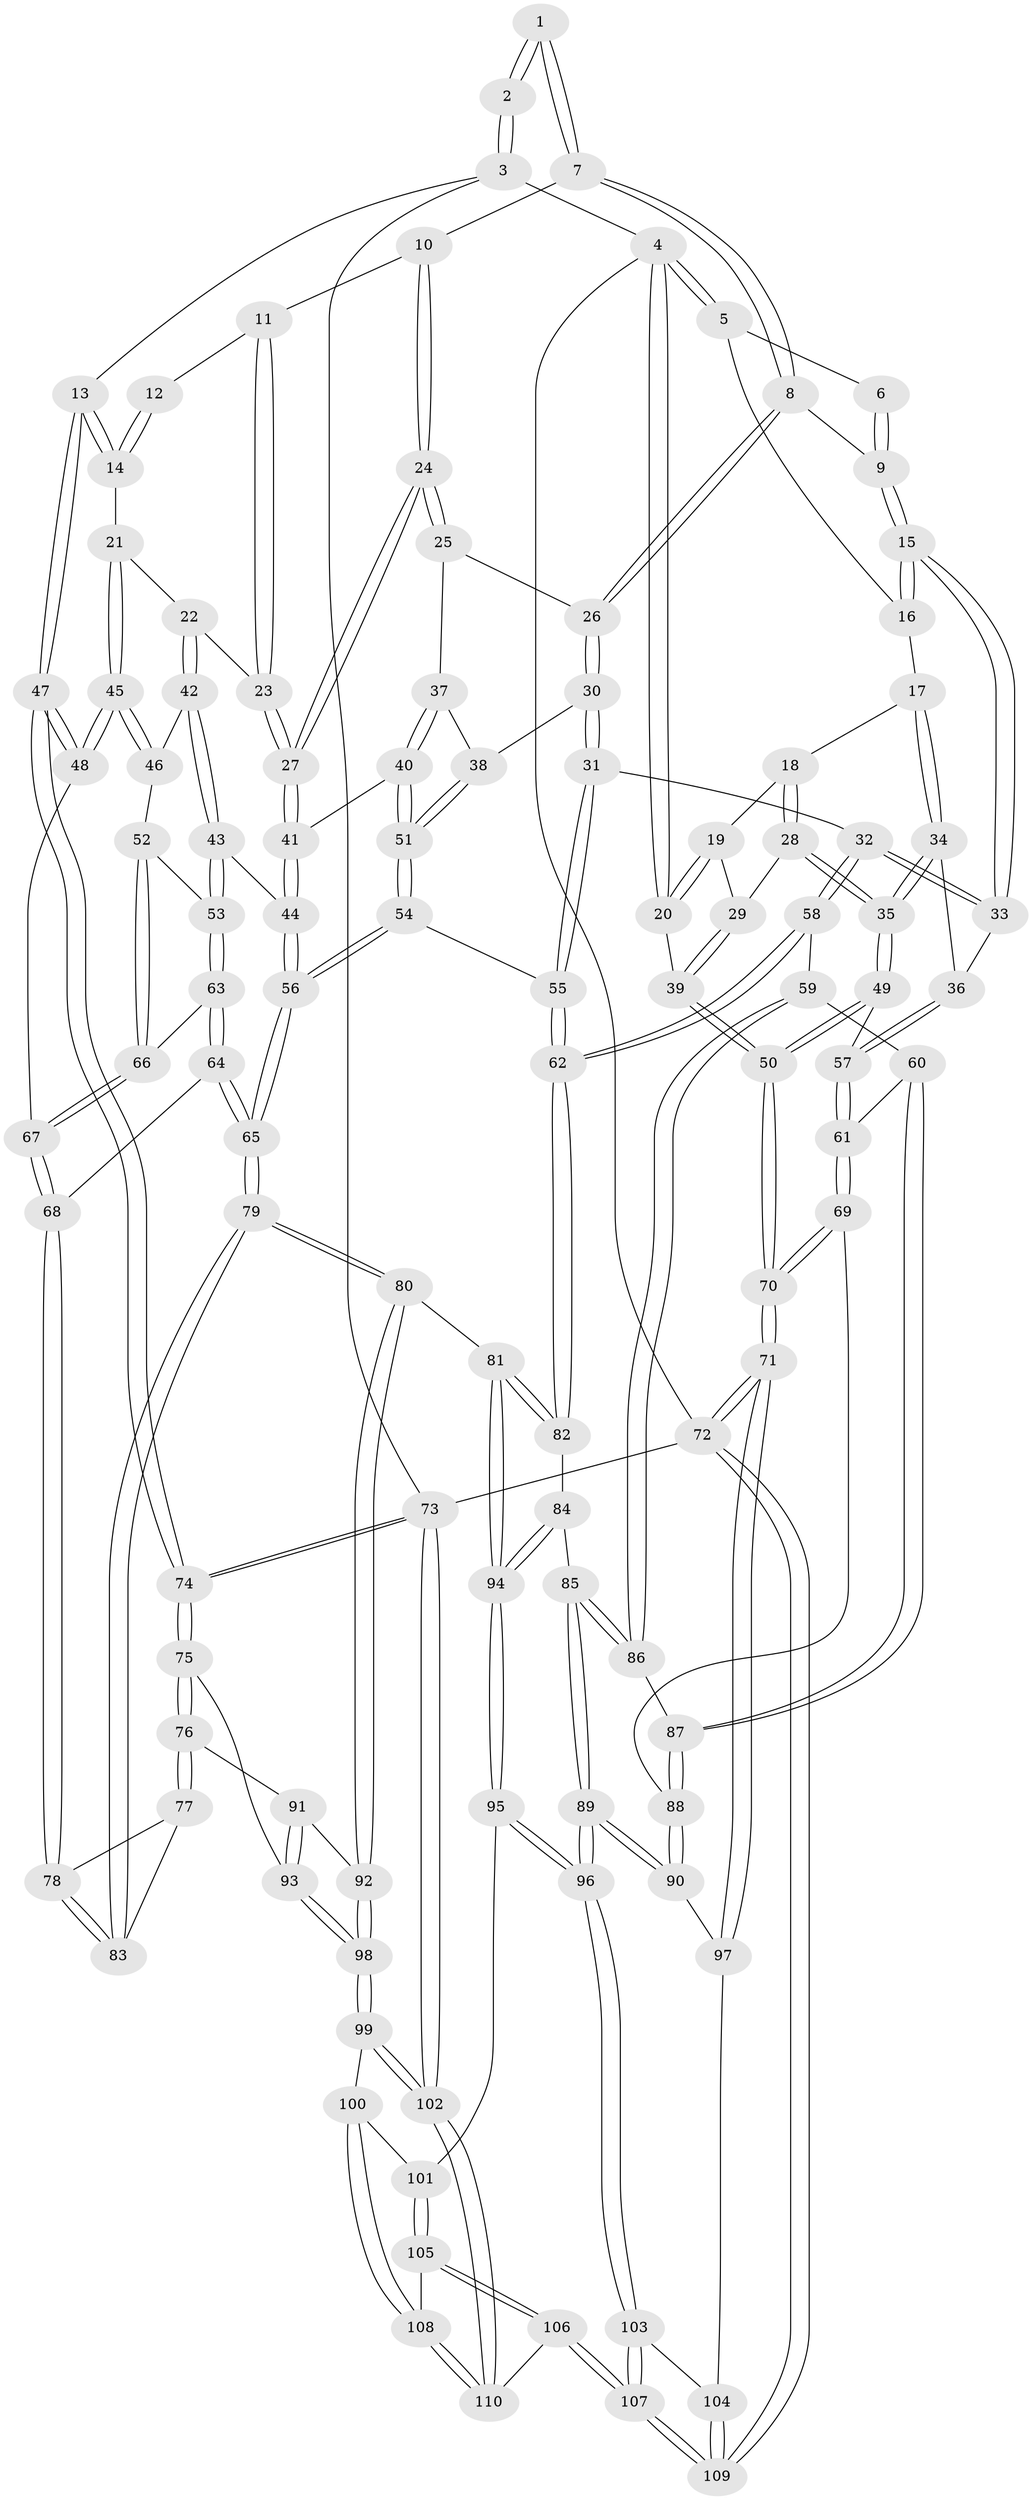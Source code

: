 // coarse degree distribution, {3: 0.12121212121212122, 5: 0.3181818181818182, 7: 0.015151515151515152, 4: 0.4696969696969697, 6: 0.07575757575757576}
// Generated by graph-tools (version 1.1) at 2025/24/03/03/25 07:24:34]
// undirected, 110 vertices, 272 edges
graph export_dot {
graph [start="1"]
  node [color=gray90,style=filled];
  1 [pos="+0.8137402145279072+0"];
  2 [pos="+1+0"];
  3 [pos="+1+0"];
  4 [pos="+0+0"];
  5 [pos="+0+0"];
  6 [pos="+0.5099599598536024+0"];
  7 [pos="+0.7478529420083171+0.0881153987519011"];
  8 [pos="+0.5584903677724435+0.09460533210872751"];
  9 [pos="+0.5047468154864659+0.02583561122060978"];
  10 [pos="+0.7510377014560183+0.09222233229376764"];
  11 [pos="+0.7671338551515018+0.10054058099510098"];
  12 [pos="+0.8568029937074835+0.09527515608391181"];
  13 [pos="+1+0"];
  14 [pos="+0.9186186527876005+0.15036441152937924"];
  15 [pos="+0.34125457638040996+0.12906161944439798"];
  16 [pos="+0.050837534047371936+0"];
  17 [pos="+0.1426155881899881+0.15986716037852833"];
  18 [pos="+0.07410502572443561+0.19461956050255852"];
  19 [pos="+0.0537220336898325+0.19666273508385623"];
  20 [pos="+0+0"];
  21 [pos="+0.9134435348704251+0.21827275303800373"];
  22 [pos="+0.846074015200495+0.22342514431391744"];
  23 [pos="+0.8188906939861781+0.1983720225215577"];
  24 [pos="+0.7042565074095286+0.23033780239084126"];
  25 [pos="+0.5793677429881776+0.14995911868930417"];
  26 [pos="+0.5593138578816124+0.10563403411812787"];
  27 [pos="+0.7057935328923681+0.2358494394042745"];
  28 [pos="+0.07961669695647657+0.27183826308867765"];
  29 [pos="+0.026172026671426398+0.23633272230470306"];
  30 [pos="+0.446942994739696+0.27591422943848626"];
  31 [pos="+0.44639584999750126+0.27618728528763037"];
  32 [pos="+0.34065030938048957+0.2579331301017929"];
  33 [pos="+0.3108656291190562+0.23344736907742386"];
  34 [pos="+0.19562264680858352+0.22123952256663149"];
  35 [pos="+0.10612959264997794+0.3048724787978799"];
  36 [pos="+0.2928303295598835+0.23846482974335043"];
  37 [pos="+0.5830161890164477+0.23913677632816932"];
  38 [pos="+0.5149283149118375+0.28095698134614955"];
  39 [pos="+0+0.29331964814436057"];
  40 [pos="+0.6256285000055549+0.29658586679190674"];
  41 [pos="+0.7054499599162497+0.28933755441946996"];
  42 [pos="+0.7997300462277034+0.2887095471666522"];
  43 [pos="+0.749194567832132+0.315290075340015"];
  44 [pos="+0.720802603556452+0.3047559810295336"];
  45 [pos="+1+0.32362705002600356"];
  46 [pos="+0.8369487235777399+0.3121682318758408"];
  47 [pos="+1+0.35957945115352336"];
  48 [pos="+1+0.356695661672373"];
  49 [pos="+0.0902885351678432+0.34826877729929184"];
  50 [pos="+0+0.4422443443985079"];
  51 [pos="+0.582977326201493+0.3513800355510701"];
  52 [pos="+0.85720840008336+0.37628738507181336"];
  53 [pos="+0.7744340549784904+0.3711676445608917"];
  54 [pos="+0.5571330587958655+0.4572435027388095"];
  55 [pos="+0.5085046012772059+0.44943160161855467"];
  56 [pos="+0.6128936550502148+0.5009726295646391"];
  57 [pos="+0.19895275329059478+0.42864019252736607"];
  58 [pos="+0.3702149155657001+0.4793338509373008"];
  59 [pos="+0.29610107667946745+0.49109480432656843"];
  60 [pos="+0.2377187181436898+0.49276533407995693"];
  61 [pos="+0.2186120922501723+0.49116977048388333"];
  62 [pos="+0.3865793546192992+0.4859382445769662"];
  63 [pos="+0.7648997917050773+0.44882948999397326"];
  64 [pos="+0.7481862200260352+0.4788393850906318"];
  65 [pos="+0.6523511029685881+0.5529931946902538"];
  66 [pos="+0.9449251738043126+0.4128643675710714"];
  67 [pos="+0.9631731813532743+0.4157168118663329"];
  68 [pos="+0.9029476633162952+0.5146830698144723"];
  69 [pos="+0.12312992320071763+0.5896162527607833"];
  70 [pos="+0+0.5609405821209605"];
  71 [pos="+0+0.7668024423677409"];
  72 [pos="+0+1"];
  73 [pos="+1+1"];
  74 [pos="+1+0.6728890396057566"];
  75 [pos="+1+0.6681649815106541"];
  76 [pos="+0.9178326400010184+0.6239417969220021"];
  77 [pos="+0.9132576637288169+0.6155397892843368"];
  78 [pos="+0.9010068416251327+0.5340469344882496"];
  79 [pos="+0.6556043620733097+0.5826510996362322"];
  80 [pos="+0.643916288990872+0.6442813402638933"];
  81 [pos="+0.6396504598767488+0.6470508374495092"];
  82 [pos="+0.4122934747337532+0.6298990466947568"];
  83 [pos="+0.6950651959010464+0.5828511637978913"];
  84 [pos="+0.3794711636439813+0.6773440128363957"];
  85 [pos="+0.3758491715447261+0.6789016211478632"];
  86 [pos="+0.31759811321145087+0.6421589383457731"];
  87 [pos="+0.2968424670377893+0.6370778791708384"];
  88 [pos="+0.16313041563078215+0.6596727623729063"];
  89 [pos="+0.26396312957720414+0.8086984471295855"];
  90 [pos="+0.19734403710445564+0.7801013607305645"];
  91 [pos="+0.8929468249388982+0.6575157445022691"];
  92 [pos="+0.7210960815182781+0.7163256787898135"];
  93 [pos="+0.8937394942561575+0.7857890989175099"];
  94 [pos="+0.5184432238580808+0.8188904961271024"];
  95 [pos="+0.5160745483368662+0.8303133225738764"];
  96 [pos="+0.3137122260997552+0.8852415775927374"];
  97 [pos="+0.12425923669117735+0.8215405511539845"];
  98 [pos="+0.8243877293959642+0.9230386002763141"];
  99 [pos="+0.8252189788556051+0.9297151770813903"];
  100 [pos="+0.5872163595172244+0.8816306051420357"];
  101 [pos="+0.5228039713493858+0.8417064912759772"];
  102 [pos="+0.9998675786328299+1"];
  103 [pos="+0.3122521365710736+0.9029727645892397"];
  104 [pos="+0.09638450254301882+0.9814832394294631"];
  105 [pos="+0.5148218884050757+0.8855710472766728"];
  106 [pos="+0.37016440874532885+1"];
  107 [pos="+0.36153927813642683+1"];
  108 [pos="+0.593655816589384+1"];
  109 [pos="+0+1"];
  110 [pos="+0.6020242428322443+1"];
  1 -- 2;
  1 -- 2;
  1 -- 7;
  1 -- 7;
  2 -- 3;
  2 -- 3;
  3 -- 4;
  3 -- 13;
  3 -- 73;
  4 -- 5;
  4 -- 5;
  4 -- 20;
  4 -- 20;
  4 -- 72;
  5 -- 6;
  5 -- 16;
  6 -- 9;
  6 -- 9;
  7 -- 8;
  7 -- 8;
  7 -- 10;
  8 -- 9;
  8 -- 26;
  8 -- 26;
  9 -- 15;
  9 -- 15;
  10 -- 11;
  10 -- 24;
  10 -- 24;
  11 -- 12;
  11 -- 23;
  11 -- 23;
  12 -- 14;
  12 -- 14;
  13 -- 14;
  13 -- 14;
  13 -- 47;
  13 -- 47;
  14 -- 21;
  15 -- 16;
  15 -- 16;
  15 -- 33;
  15 -- 33;
  16 -- 17;
  17 -- 18;
  17 -- 34;
  17 -- 34;
  18 -- 19;
  18 -- 28;
  18 -- 28;
  19 -- 20;
  19 -- 20;
  19 -- 29;
  20 -- 39;
  21 -- 22;
  21 -- 45;
  21 -- 45;
  22 -- 23;
  22 -- 42;
  22 -- 42;
  23 -- 27;
  23 -- 27;
  24 -- 25;
  24 -- 25;
  24 -- 27;
  24 -- 27;
  25 -- 26;
  25 -- 37;
  26 -- 30;
  26 -- 30;
  27 -- 41;
  27 -- 41;
  28 -- 29;
  28 -- 35;
  28 -- 35;
  29 -- 39;
  29 -- 39;
  30 -- 31;
  30 -- 31;
  30 -- 38;
  31 -- 32;
  31 -- 55;
  31 -- 55;
  32 -- 33;
  32 -- 33;
  32 -- 58;
  32 -- 58;
  33 -- 36;
  34 -- 35;
  34 -- 35;
  34 -- 36;
  35 -- 49;
  35 -- 49;
  36 -- 57;
  36 -- 57;
  37 -- 38;
  37 -- 40;
  37 -- 40;
  38 -- 51;
  38 -- 51;
  39 -- 50;
  39 -- 50;
  40 -- 41;
  40 -- 51;
  40 -- 51;
  41 -- 44;
  41 -- 44;
  42 -- 43;
  42 -- 43;
  42 -- 46;
  43 -- 44;
  43 -- 53;
  43 -- 53;
  44 -- 56;
  44 -- 56;
  45 -- 46;
  45 -- 46;
  45 -- 48;
  45 -- 48;
  46 -- 52;
  47 -- 48;
  47 -- 48;
  47 -- 74;
  47 -- 74;
  48 -- 67;
  49 -- 50;
  49 -- 50;
  49 -- 57;
  50 -- 70;
  50 -- 70;
  51 -- 54;
  51 -- 54;
  52 -- 53;
  52 -- 66;
  52 -- 66;
  53 -- 63;
  53 -- 63;
  54 -- 55;
  54 -- 56;
  54 -- 56;
  55 -- 62;
  55 -- 62;
  56 -- 65;
  56 -- 65;
  57 -- 61;
  57 -- 61;
  58 -- 59;
  58 -- 62;
  58 -- 62;
  59 -- 60;
  59 -- 86;
  59 -- 86;
  60 -- 61;
  60 -- 87;
  60 -- 87;
  61 -- 69;
  61 -- 69;
  62 -- 82;
  62 -- 82;
  63 -- 64;
  63 -- 64;
  63 -- 66;
  64 -- 65;
  64 -- 65;
  64 -- 68;
  65 -- 79;
  65 -- 79;
  66 -- 67;
  66 -- 67;
  67 -- 68;
  67 -- 68;
  68 -- 78;
  68 -- 78;
  69 -- 70;
  69 -- 70;
  69 -- 88;
  70 -- 71;
  70 -- 71;
  71 -- 72;
  71 -- 72;
  71 -- 97;
  71 -- 97;
  72 -- 109;
  72 -- 109;
  72 -- 73;
  73 -- 74;
  73 -- 74;
  73 -- 102;
  73 -- 102;
  74 -- 75;
  74 -- 75;
  75 -- 76;
  75 -- 76;
  75 -- 93;
  76 -- 77;
  76 -- 77;
  76 -- 91;
  77 -- 78;
  77 -- 83;
  78 -- 83;
  78 -- 83;
  79 -- 80;
  79 -- 80;
  79 -- 83;
  79 -- 83;
  80 -- 81;
  80 -- 92;
  80 -- 92;
  81 -- 82;
  81 -- 82;
  81 -- 94;
  81 -- 94;
  82 -- 84;
  84 -- 85;
  84 -- 94;
  84 -- 94;
  85 -- 86;
  85 -- 86;
  85 -- 89;
  85 -- 89;
  86 -- 87;
  87 -- 88;
  87 -- 88;
  88 -- 90;
  88 -- 90;
  89 -- 90;
  89 -- 90;
  89 -- 96;
  89 -- 96;
  90 -- 97;
  91 -- 92;
  91 -- 93;
  91 -- 93;
  92 -- 98;
  92 -- 98;
  93 -- 98;
  93 -- 98;
  94 -- 95;
  94 -- 95;
  95 -- 96;
  95 -- 96;
  95 -- 101;
  96 -- 103;
  96 -- 103;
  97 -- 104;
  98 -- 99;
  98 -- 99;
  99 -- 100;
  99 -- 102;
  99 -- 102;
  100 -- 101;
  100 -- 108;
  100 -- 108;
  101 -- 105;
  101 -- 105;
  102 -- 110;
  102 -- 110;
  103 -- 104;
  103 -- 107;
  103 -- 107;
  104 -- 109;
  104 -- 109;
  105 -- 106;
  105 -- 106;
  105 -- 108;
  106 -- 107;
  106 -- 107;
  106 -- 110;
  107 -- 109;
  107 -- 109;
  108 -- 110;
  108 -- 110;
}

